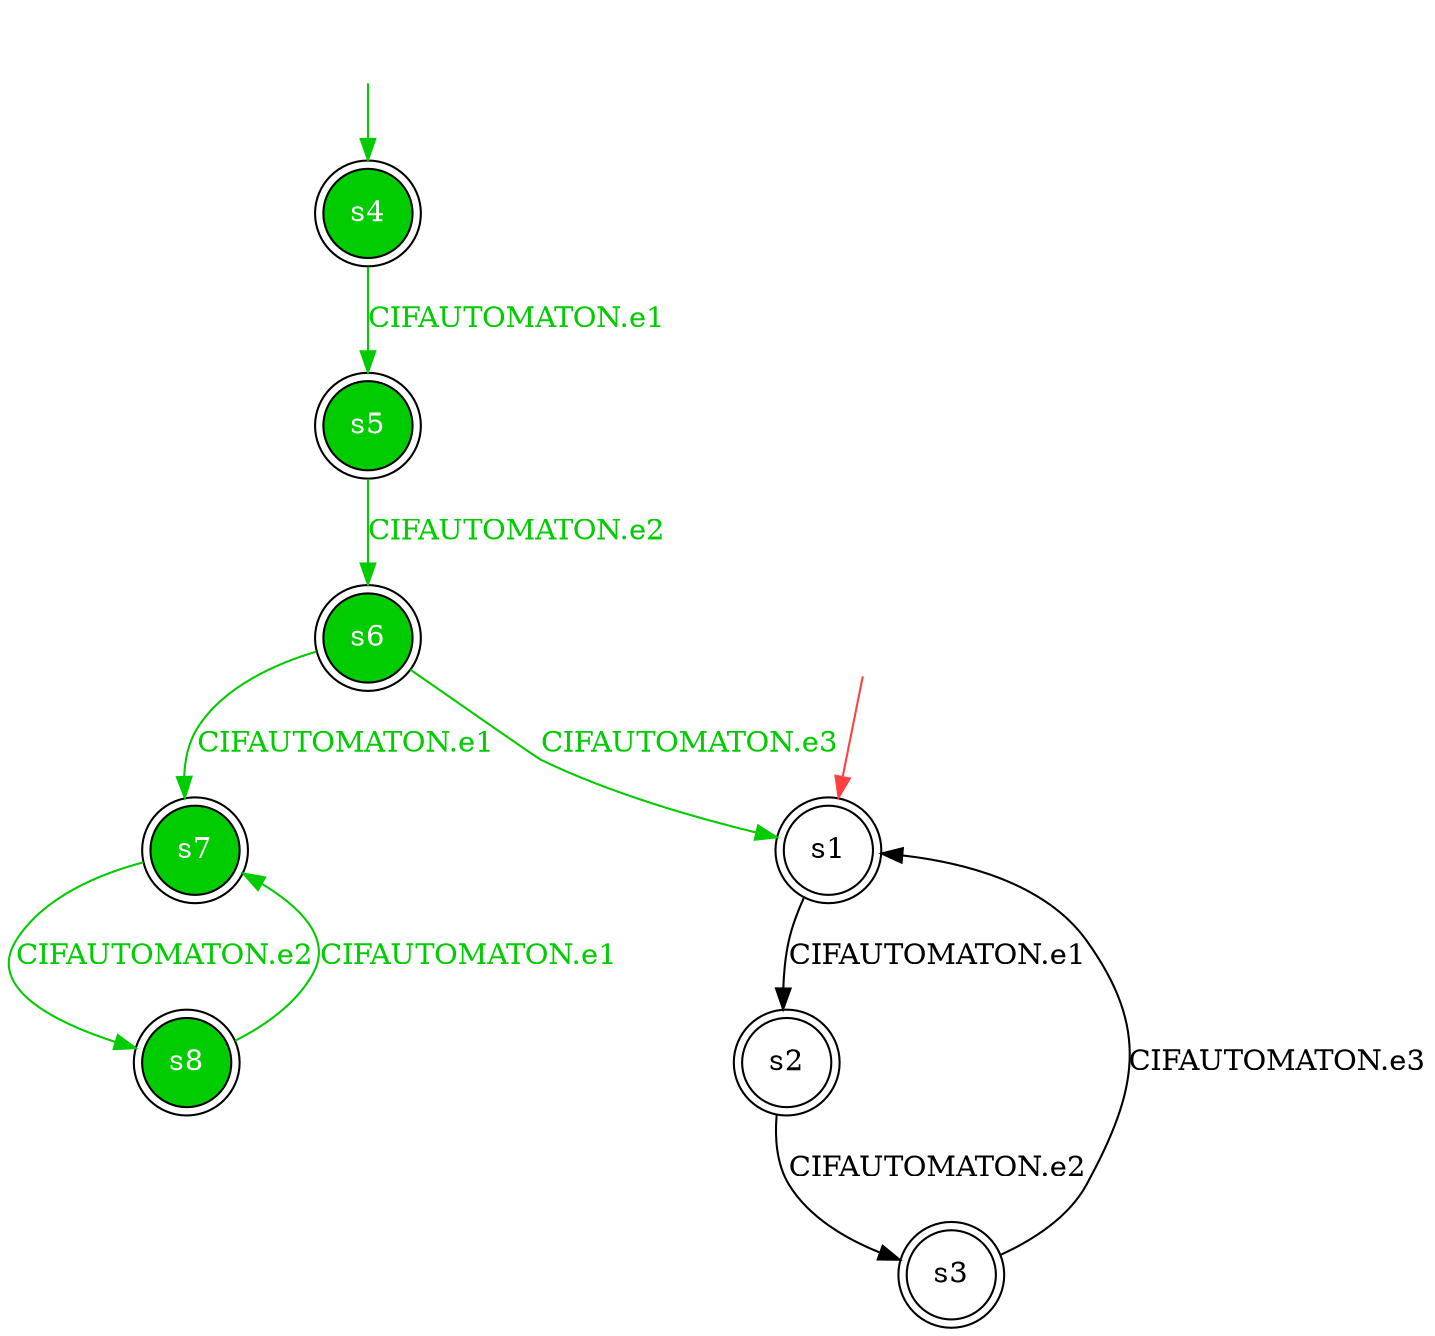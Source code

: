 digraph diffautomaton {
	1 [label=<s1> shape="doublecircle"];
	4 [label=<s4> shape="doublecircle" fillcolor="#00cc00" fontcolor="#ffffff" style="filled"];
	2 [label=<s2> shape="doublecircle"];
	3 [label=<s3> shape="doublecircle"];
	5 [label=<s5> shape="doublecircle" fillcolor="#00cc00" fontcolor="#ffffff" style="filled"];
	6 [label=<s6> shape="doublecircle" fillcolor="#00cc00" fontcolor="#ffffff" style="filled"];
	7 [label=<s7> shape="doublecircle" fillcolor="#00cc00" fontcolor="#ffffff" style="filled"];
	8 [label=<s8> shape="doublecircle" fillcolor="#00cc00" fontcolor="#ffffff" style="filled"];
	__init1 [label=<> shape="none"];
	__init1 -> 1 [color="#ff4040"];
	__init4 [label=<> shape="none"];
	__init4 -> 4 [color="#00cc00"];
	1 -> 2 [label=<<font color="#000000">CIFAUTOMATON.e1</font>> id="1-0-2"];
	4 -> 5 [label=<<font color="#00cc00">CIFAUTOMATON.e1</font>> color="#00cc00" id="4-0-5"];
	2 -> 3 [label=<<font color="#000000">CIFAUTOMATON.e2</font>> id="2-0-3"];
	3 -> 1 [label=<<font color="#000000">CIFAUTOMATON.e3</font>> id="3-0-1"];
	5 -> 6 [label=<<font color="#00cc00">CIFAUTOMATON.e2</font>> color="#00cc00" id="5-0-6"];
	6 -> 7 [label=<<font color="#00cc00">CIFAUTOMATON.e1</font>> color="#00cc00" id="6-0-7"];
	6 -> 1 [label=<<font color="#00cc00">CIFAUTOMATON.e3</font>> color="#00cc00" id="6-1-1"];
	7 -> 8 [label=<<font color="#00cc00">CIFAUTOMATON.e2</font>> color="#00cc00" id="7-0-8"];
	8 -> 7 [label=<<font color="#00cc00">CIFAUTOMATON.e1</font>> color="#00cc00" id="8-0-7"];
}
